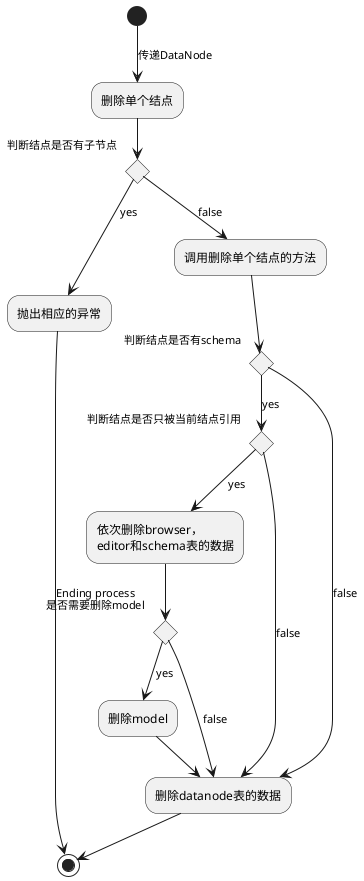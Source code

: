 @startuml

(*)--> [传递DataNode]删除单个结点
 if "判断结点是否有子节点" then
    -->[yes] "抛出相应的异常"
    -->[Ending process] (*)
  else
    -->[false] "调用删除单个结点的方法"
    if "判断结点是否有schema" then
       -->[yes] if "判断结点是否只被当前结点引用"
           -->[yes] "依次删除browser，
           editor和schema表的数据"
          if "是否需要删除model" then
            -->[yes] "删除model"
            -->"删除datanode表的数据"
          else
            -->[false] "删除datanode表的数据"
          endif
       else
         -->[false] "删除datanode表的数据"
       endif
    else
       -->[false] "删除datanode表的数据"
    endif

--> (*)

@enduml